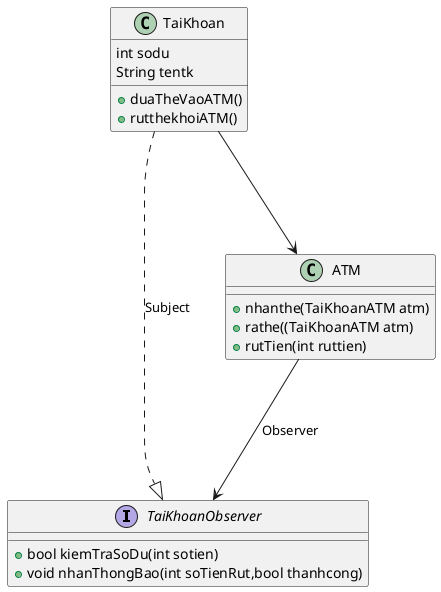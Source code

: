 @startuml

interface TaiKhoanObserver {
  + bool kiemTraSoDu(int sotien)
  + void nhanThongBao(int soTienRut,bool thanhcong)
}

class TaiKhoan {
  int sodu
  String tentk
  + duaTheVaoATM()
  + rutthekhoiATM()
}

class ATM {
   + nhanthe(TaiKhoanATM atm)
   + rathe((TaiKhoanATM atm)
   + rutTien(int ruttien)
}

ATM ---> TaiKhoanObserver: Observer
TaiKhoan ..|> TaiKhoanObserver: Subject
TaiKhoan ---> ATM

@enduml
